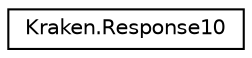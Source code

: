 digraph "Graphical Class Hierarchy"
{
 // LATEX_PDF_SIZE
  edge [fontname="Helvetica",fontsize="10",labelfontname="Helvetica",labelfontsize="10"];
  node [fontname="Helvetica",fontsize="10",shape=record];
  rankdir="LR";
  Node0 [label="Kraken.Response10",height=0.2,width=0.4,color="black", fillcolor="white", style="filled",URL="$class_kraken_1_1_response10.html",tooltip=" "];
}
